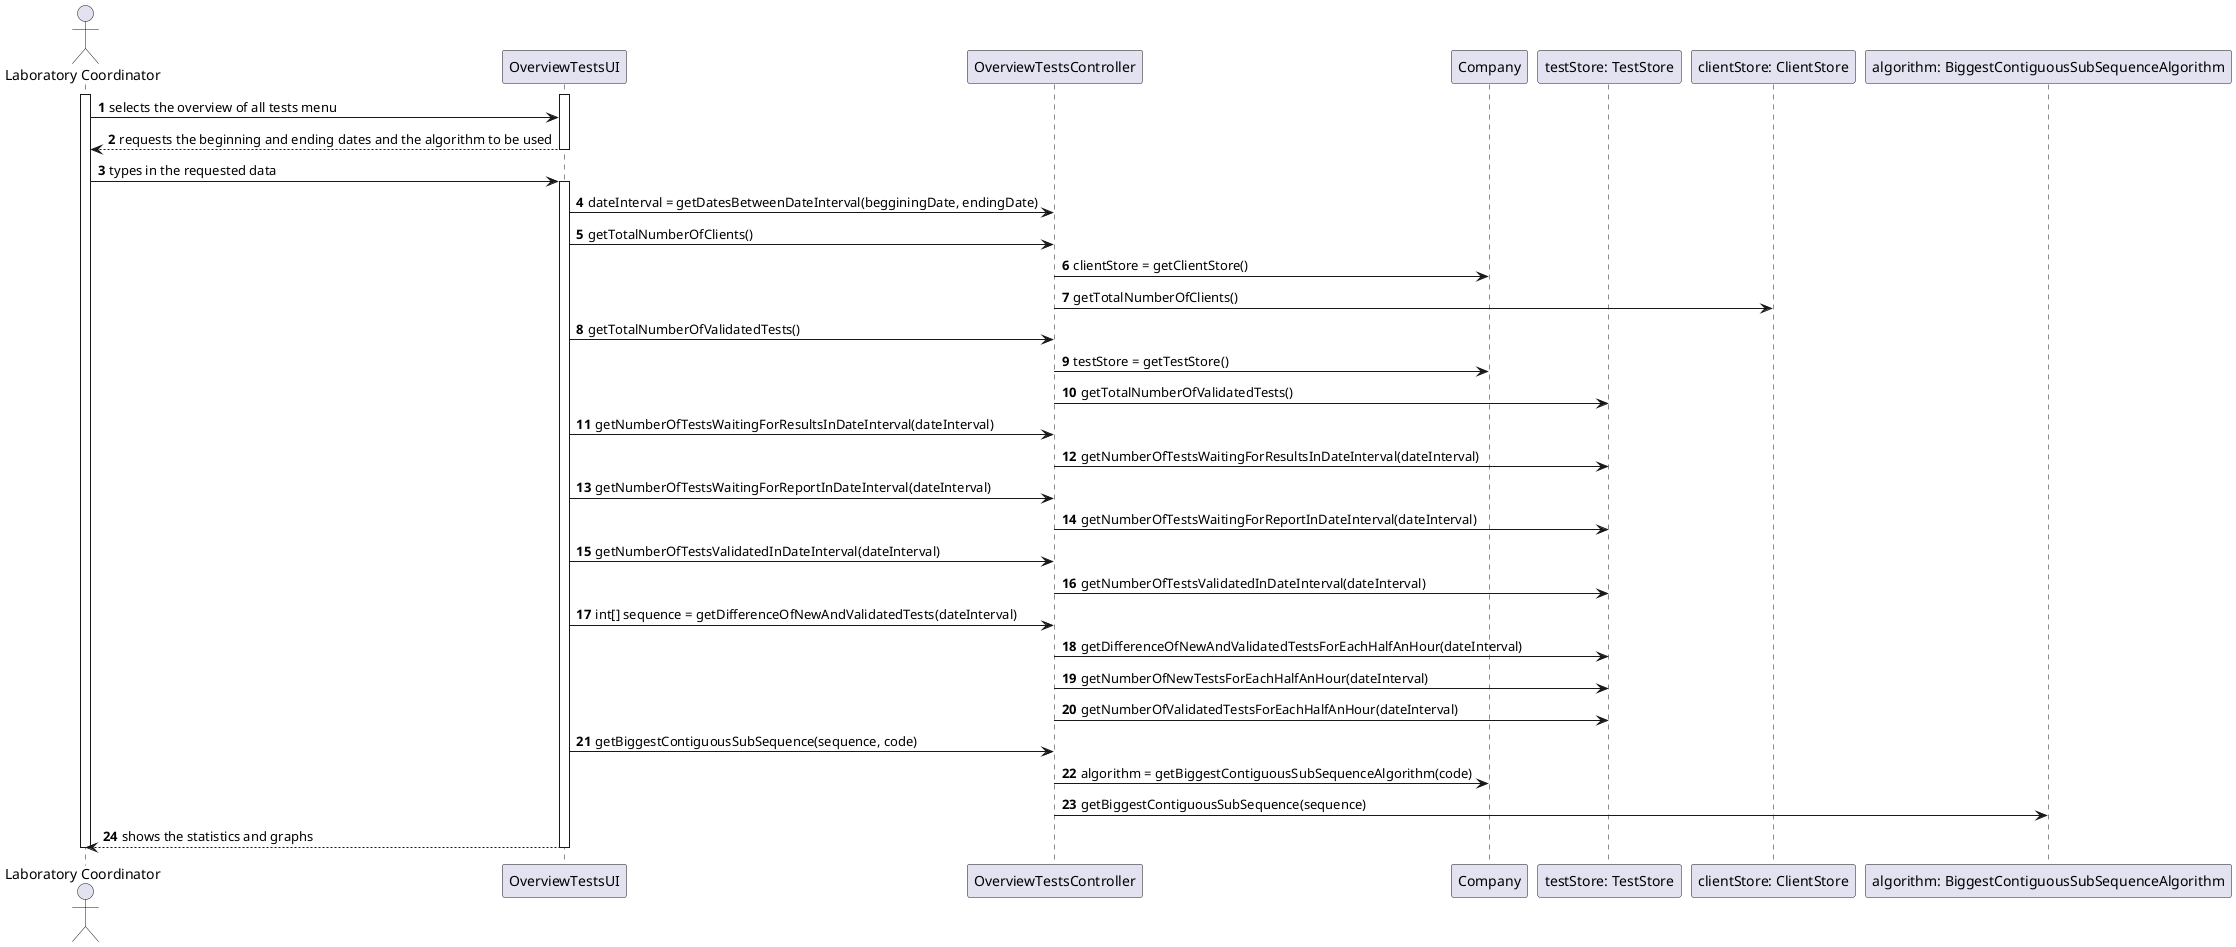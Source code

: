 @startuml

autonumber

actor "Laboratory Coordinator" as lc
participant "OverviewTestsUI" as otUI
participant "OverviewTestsController" as otC
participant "Company" as company
participant "testStore: TestStore" as ts
participant "clientStore: ClientStore" as cs
participant "algorithm: BiggestContiguousSubSequenceAlgorithm"

activate lc
activate otUI

lc -> otUI: selects the overview of all tests menu
otUI -[dotted]> lc: requests the beginning and ending dates and the algorithm to be used
deactivate otUI
lc -> otUI: types in the requested data
activate otUI
otUI -> otC: dateInterval = getDatesBetweenDateInterval(begginingDate, endingDate)
otUI -> otC: getTotalNumberOfClients()
otC -> company: clientStore = getClientStore()
otC -> cs: getTotalNumberOfClients()
otUI -> otC: getTotalNumberOfValidatedTests()
otC -> company: testStore = getTestStore()
otC -> ts: getTotalNumberOfValidatedTests()
otUI -> otC: getNumberOfTestsWaitingForResultsInDateInterval(dateInterval)
otC -> ts: getNumberOfTestsWaitingForResultsInDateInterval(dateInterval)
otUI -> otC: getNumberOfTestsWaitingForReportInDateInterval(dateInterval)
otC -> ts: getNumberOfTestsWaitingForReportInDateInterval(dateInterval)
otUI -> otC: getNumberOfTestsValidatedInDateInterval(dateInterval)
otC -> ts: getNumberOfTestsValidatedInDateInterval(dateInterval)
otUI -> otC: int[] sequence = getDifferenceOfNewAndValidatedTests(dateInterval)
otC -> ts: getDifferenceOfNewAndValidatedTestsForEachHalfAnHour(dateInterval)
otC -> ts: getNumberOfNewTestsForEachHalfAnHour(dateInterval)
otC -> ts: getNumberOfValidatedTestsForEachHalfAnHour(dateInterval)
otUI -> otC: getBiggestContiguousSubSequence(sequence, code)
otC -> company: algorithm = getBiggestContiguousSubSequenceAlgorithm(code)
otC -> "algorithm: BiggestContiguousSubSequenceAlgorithm": getBiggestContiguousSubSequence(sequence)
otUI -[dotted]> lc: shows the statistics and graphs

deactivate otUI
deactivate lc

@enduml